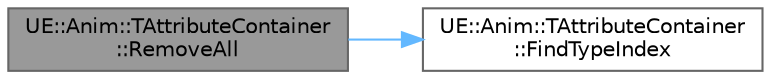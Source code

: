 digraph "UE::Anim::TAttributeContainer::RemoveAll"
{
 // INTERACTIVE_SVG=YES
 // LATEX_PDF_SIZE
  bgcolor="transparent";
  edge [fontname=Helvetica,fontsize=10,labelfontname=Helvetica,labelfontsize=10];
  node [fontname=Helvetica,fontsize=10,shape=box,height=0.2,width=0.4];
  rankdir="LR";
  Node1 [id="Node000001",label="UE::Anim::TAttributeContainer\l::RemoveAll",height=0.2,width=0.4,color="gray40", fillcolor="grey60", style="filled", fontcolor="black",tooltip="Removes all, if existing, an attribute type/value entries for the specified InScriptType."];
  Node1 -> Node2 [id="edge1_Node000001_Node000002",color="steelblue1",style="solid",tooltip=" "];
  Node2 [id="Node000002",label="UE::Anim::TAttributeContainer\l::FindTypeIndex",height=0.2,width=0.4,color="grey40", fillcolor="white", style="filled",URL="$da/dc1/structUE_1_1Anim_1_1TAttributeContainer.html#a2ced5999e8703a9785535e872075d9a4",tooltip=" "];
}
